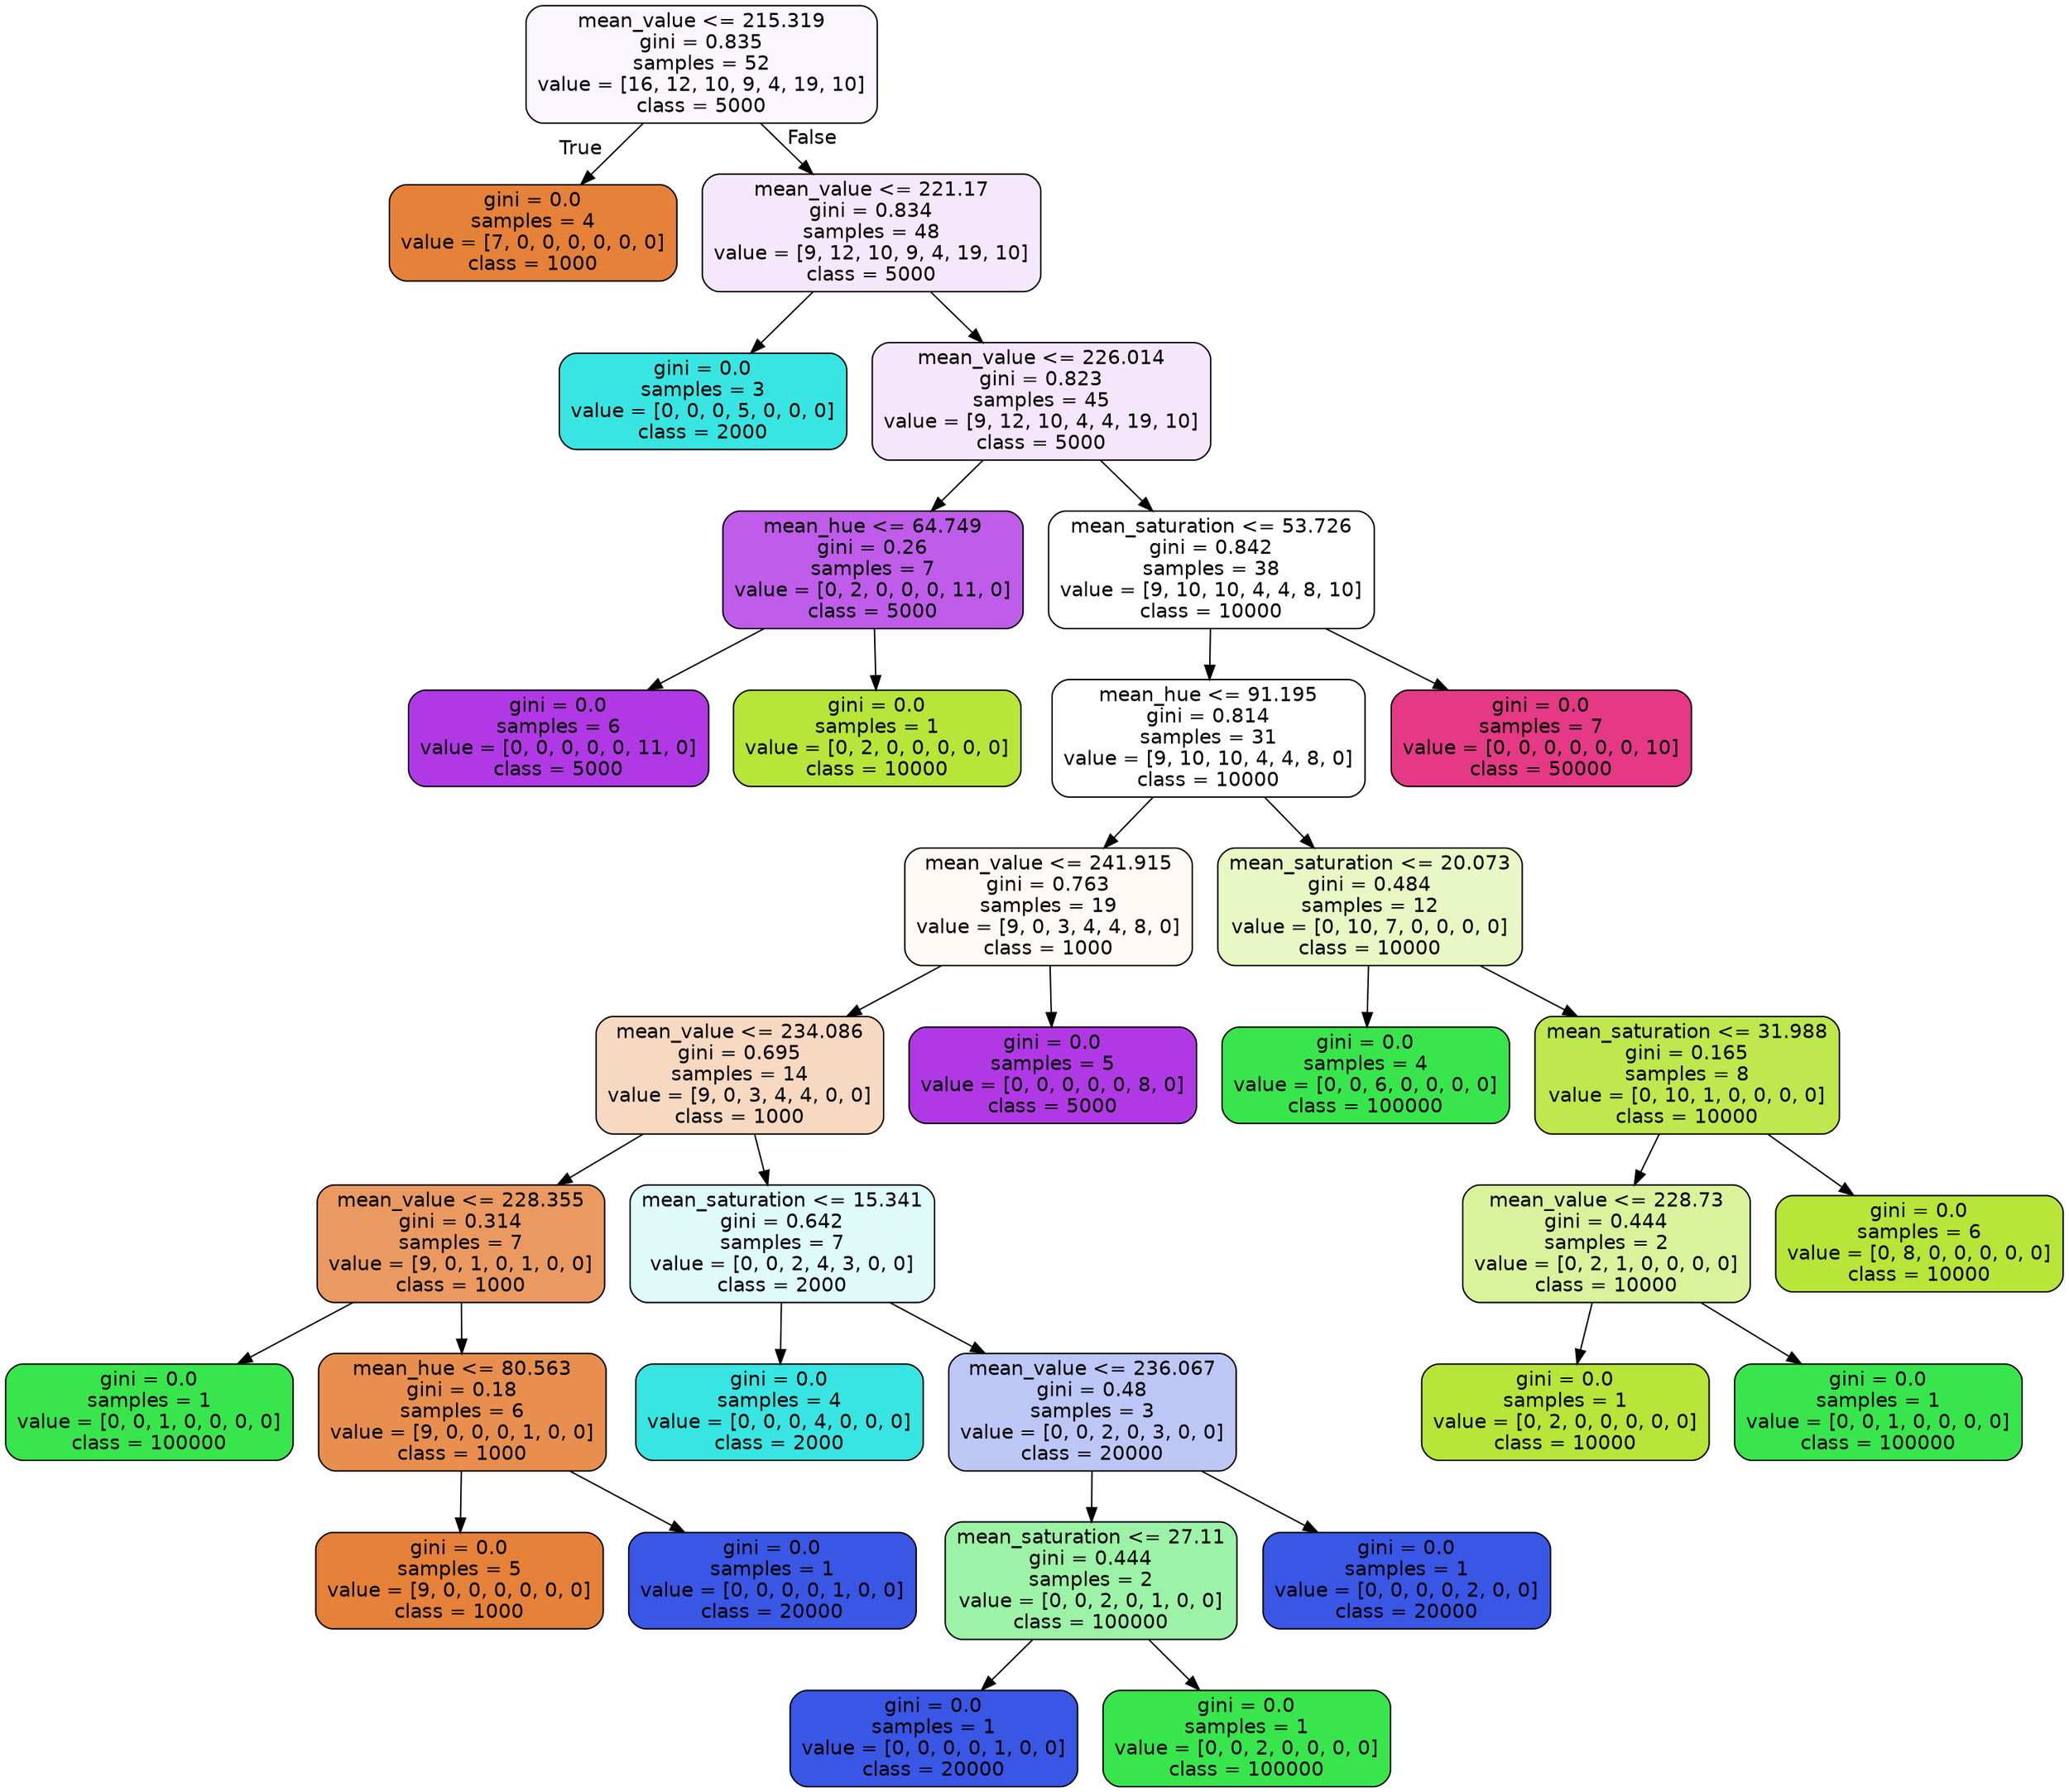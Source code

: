 digraph Tree {
node [shape=box, style="filled, rounded", color="black", fontname="helvetica"] ;
edge [fontname="helvetica"] ;
0 [label="mean_value <= 215.319\ngini = 0.835\nsamples = 52\nvalue = [16, 12, 10, 9, 4, 19, 10]\nclass = 5000", fillcolor="#fbf6fe"] ;
1 [label="gini = 0.0\nsamples = 4\nvalue = [7, 0, 0, 0, 0, 0, 0]\nclass = 1000", fillcolor="#e58139"] ;
0 -> 1 [labeldistance=2.5, labelangle=45, headlabel="True"] ;
2 [label="mean_value <= 221.17\ngini = 0.834\nsamples = 48\nvalue = [9, 12, 10, 9, 4, 19, 10]\nclass = 5000", fillcolor="#f6e8fc"] ;
0 -> 2 [labeldistance=2.5, labelangle=-45, headlabel="False"] ;
3 [label="gini = 0.0\nsamples = 3\nvalue = [0, 0, 0, 5, 0, 0, 0]\nclass = 2000", fillcolor="#39e5e2"] ;
2 -> 3 ;
4 [label="mean_value <= 226.014\ngini = 0.823\nsamples = 45\nvalue = [9, 12, 10, 4, 4, 19, 10]\nclass = 5000", fillcolor="#f5e6fc"] ;
2 -> 4 ;
5 [label="mean_hue <= 64.749\ngini = 0.26\nsamples = 7\nvalue = [0, 2, 0, 0, 0, 11, 0]\nclass = 5000", fillcolor="#bf5dea"] ;
4 -> 5 ;
6 [label="gini = 0.0\nsamples = 6\nvalue = [0, 0, 0, 0, 0, 11, 0]\nclass = 5000", fillcolor="#b139e5"] ;
5 -> 6 ;
7 [label="gini = 0.0\nsamples = 1\nvalue = [0, 2, 0, 0, 0, 0, 0]\nclass = 10000", fillcolor="#b7e539"] ;
5 -> 7 ;
8 [label="mean_saturation <= 53.726\ngini = 0.842\nsamples = 38\nvalue = [9, 10, 10, 4, 4, 8, 10]\nclass = 10000", fillcolor="#ffffff"] ;
4 -> 8 ;
9 [label="mean_hue <= 91.195\ngini = 0.814\nsamples = 31\nvalue = [9, 10, 10, 4, 4, 8, 0]\nclass = 10000", fillcolor="#ffffff"] ;
8 -> 9 ;
10 [label="mean_value <= 241.915\ngini = 0.763\nsamples = 19\nvalue = [9, 0, 3, 4, 4, 8, 0]\nclass = 1000", fillcolor="#fef9f5"] ;
9 -> 10 ;
11 [label="mean_value <= 234.086\ngini = 0.695\nsamples = 14\nvalue = [9, 0, 3, 4, 4, 0, 0]\nclass = 1000", fillcolor="#f7d8c1"] ;
10 -> 11 ;
12 [label="mean_value <= 228.355\ngini = 0.314\nsamples = 7\nvalue = [9, 0, 1, 0, 1, 0, 0]\nclass = 1000", fillcolor="#ea9a61"] ;
11 -> 12 ;
13 [label="gini = 0.0\nsamples = 1\nvalue = [0, 0, 1, 0, 0, 0, 0]\nclass = 100000", fillcolor="#39e54d"] ;
12 -> 13 ;
14 [label="mean_hue <= 80.563\ngini = 0.18\nsamples = 6\nvalue = [9, 0, 0, 0, 1, 0, 0]\nclass = 1000", fillcolor="#e88f4f"] ;
12 -> 14 ;
15 [label="gini = 0.0\nsamples = 5\nvalue = [9, 0, 0, 0, 0, 0, 0]\nclass = 1000", fillcolor="#e58139"] ;
14 -> 15 ;
16 [label="gini = 0.0\nsamples = 1\nvalue = [0, 0, 0, 0, 1, 0, 0]\nclass = 20000", fillcolor="#3956e5"] ;
14 -> 16 ;
17 [label="mean_saturation <= 15.341\ngini = 0.642\nsamples = 7\nvalue = [0, 0, 2, 4, 3, 0, 0]\nclass = 2000", fillcolor="#defbfa"] ;
11 -> 17 ;
18 [label="gini = 0.0\nsamples = 4\nvalue = [0, 0, 0, 4, 0, 0, 0]\nclass = 2000", fillcolor="#39e5e2"] ;
17 -> 18 ;
19 [label="mean_value <= 236.067\ngini = 0.48\nsamples = 3\nvalue = [0, 0, 2, 0, 3, 0, 0]\nclass = 20000", fillcolor="#bdc7f6"] ;
17 -> 19 ;
20 [label="mean_saturation <= 27.11\ngini = 0.444\nsamples = 2\nvalue = [0, 0, 2, 0, 1, 0, 0]\nclass = 100000", fillcolor="#9cf2a6"] ;
19 -> 20 ;
21 [label="gini = 0.0\nsamples = 1\nvalue = [0, 0, 0, 0, 1, 0, 0]\nclass = 20000", fillcolor="#3956e5"] ;
20 -> 21 ;
22 [label="gini = 0.0\nsamples = 1\nvalue = [0, 0, 2, 0, 0, 0, 0]\nclass = 100000", fillcolor="#39e54d"] ;
20 -> 22 ;
23 [label="gini = 0.0\nsamples = 1\nvalue = [0, 0, 0, 0, 2, 0, 0]\nclass = 20000", fillcolor="#3956e5"] ;
19 -> 23 ;
24 [label="gini = 0.0\nsamples = 5\nvalue = [0, 0, 0, 0, 0, 8, 0]\nclass = 5000", fillcolor="#b139e5"] ;
10 -> 24 ;
25 [label="mean_saturation <= 20.073\ngini = 0.484\nsamples = 12\nvalue = [0, 10, 7, 0, 0, 0, 0]\nclass = 10000", fillcolor="#e9f7c4"] ;
9 -> 25 ;
26 [label="gini = 0.0\nsamples = 4\nvalue = [0, 0, 6, 0, 0, 0, 0]\nclass = 100000", fillcolor="#39e54d"] ;
25 -> 26 ;
27 [label="mean_saturation <= 31.988\ngini = 0.165\nsamples = 8\nvalue = [0, 10, 1, 0, 0, 0, 0]\nclass = 10000", fillcolor="#bee84d"] ;
25 -> 27 ;
28 [label="mean_value <= 228.73\ngini = 0.444\nsamples = 2\nvalue = [0, 2, 1, 0, 0, 0, 0]\nclass = 10000", fillcolor="#dbf29c"] ;
27 -> 28 ;
29 [label="gini = 0.0\nsamples = 1\nvalue = [0, 2, 0, 0, 0, 0, 0]\nclass = 10000", fillcolor="#b7e539"] ;
28 -> 29 ;
30 [label="gini = 0.0\nsamples = 1\nvalue = [0, 0, 1, 0, 0, 0, 0]\nclass = 100000", fillcolor="#39e54d"] ;
28 -> 30 ;
31 [label="gini = 0.0\nsamples = 6\nvalue = [0, 8, 0, 0, 0, 0, 0]\nclass = 10000", fillcolor="#b7e539"] ;
27 -> 31 ;
32 [label="gini = 0.0\nsamples = 7\nvalue = [0, 0, 0, 0, 0, 0, 10]\nclass = 50000", fillcolor="#e53986"] ;
8 -> 32 ;
}